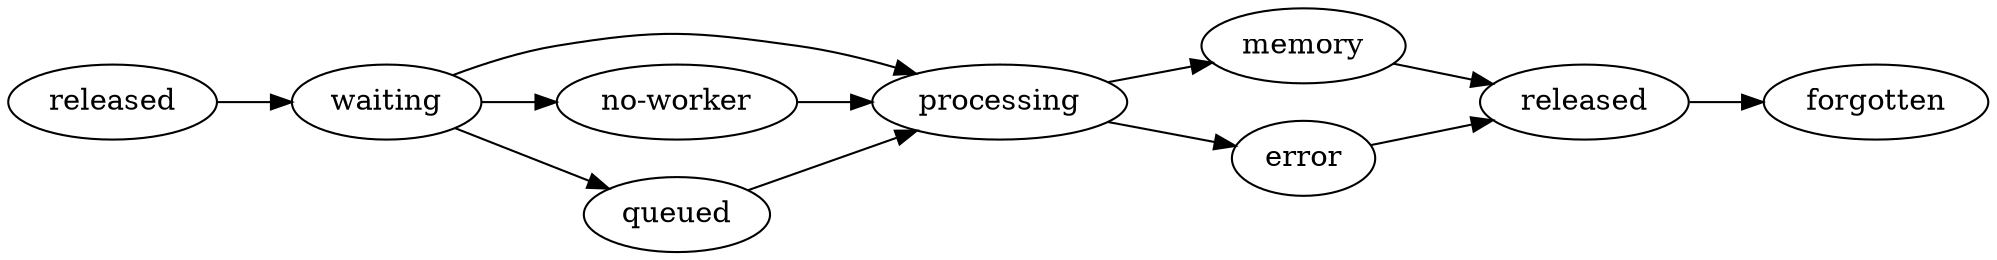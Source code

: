 digraph{
    graph [
        bgcolor="#FFFFFFF00",
        rankdir=LR,
        ];
    released1 [label=released];
    released2 [label=released];
    released1 -> waiting;
    waiting -> processing;
    waiting -> "no-worker";
    waiting -> queued;
    "no-worker" -> processing;
    queued -> processing;
    processing -> memory;
    processing -> error;
    error -> released2;
    memory -> released2;
    released2 -> forgotten;
}

